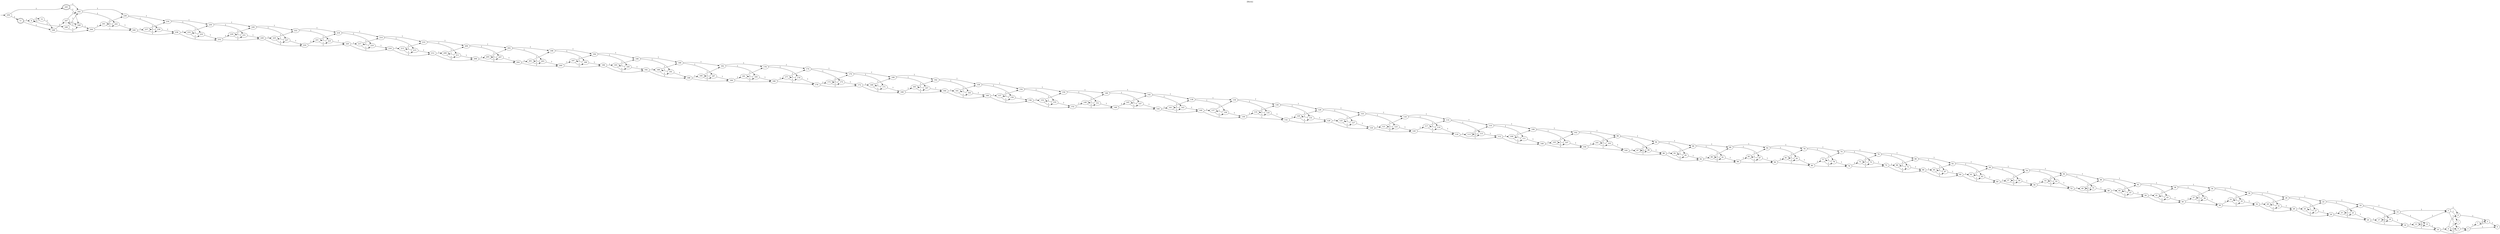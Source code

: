 digraph "" {
  rankdir=LR
  label="[Büchi]"
  labelloc="t"
  node [shape="ellipse",width="0.5",height="0.5"]
  I [label="", style=invis, width=0]
  I -> 250
  0 [label="0"]
  1 [label="1"]
  2 [label="2"]
  2 -> 0 [label="1"]
  2 -> 7 [label="1"]
  3 [label="3"]
  3 -> 0 [label="1"]
  3 -> 7 [label="1"]
  4 [label="4"]
  4 -> 1 [label="1"]
  4 -> 8 [label="1"]
  4 -> 9 [label="1"]
  5 [label="5"]
  5 -> 1 [label="1"]
  5 -> 8 [label="1"]
  5 -> 9 [label="1"]
  6 [label="6"]
  6 -> 12 [label="1"]
  6 -> 246 [label="1"]
  7 [label="7"]
  7 -> 2 [label="1"]
  8 [label="8"]
  8 -> 2 [label="1"]
  9 [label="9"]
  9 -> 3 [label="1"]
  9 -> 4 [label="1"]
  10 [label="10"]
  10 -> 3 [label="1"]
  10 -> 4 [label="1"]
  11 [label="11", peripheries=2]
  11 -> 6 [label="1"]
  11 -> 248 [label="1"]
  12 [label="12"]
  12 -> 6 [label="1"]
  12 -> 248 [label="1"]
  13 [label="13"]
  13 -> 5 [label="1"]
  13 -> 15 [label="1"]
  14 [label="14"]
  14 -> 5 [label="1"]
  14 -> 15 [label="1"]
  15 [label="15"]
  15 -> 10 [label="1"]
  15 -> 13 [label="1"]
  16 [label="16"]
  16 -> 10 [label="1"]
  16 -> 13 [label="1"]
  17 [label="17"]
  17 -> 14 [label="1"]
  17 -> 19 [label="1"]
  18 [label="18"]
  18 -> 14 [label="1"]
  18 -> 19 [label="1"]
  19 [label="19"]
  19 -> 16 [label="1"]
  19 -> 17 [label="1"]
  20 [label="20"]
  20 -> 16 [label="1"]
  20 -> 17 [label="1"]
  21 [label="21"]
  21 -> 18 [label="1"]
  21 -> 23 [label="1"]
  22 [label="22"]
  22 -> 18 [label="1"]
  22 -> 23 [label="1"]
  23 [label="23"]
  23 -> 20 [label="1"]
  23 -> 21 [label="1"]
  24 [label="24"]
  24 -> 20 [label="1"]
  24 -> 21 [label="1"]
  25 [label="25"]
  25 -> 22 [label="1"]
  25 -> 27 [label="1"]
  26 [label="26"]
  26 -> 22 [label="1"]
  26 -> 27 [label="1"]
  27 [label="27"]
  27 -> 24 [label="1"]
  27 -> 25 [label="1"]
  28 [label="28"]
  28 -> 24 [label="1"]
  28 -> 25 [label="1"]
  29 [label="29"]
  29 -> 26 [label="1"]
  29 -> 31 [label="1"]
  30 [label="30"]
  30 -> 26 [label="1"]
  30 -> 31 [label="1"]
  31 [label="31"]
  31 -> 28 [label="1"]
  31 -> 29 [label="1"]
  32 [label="32"]
  32 -> 28 [label="1"]
  32 -> 29 [label="1"]
  33 [label="33"]
  33 -> 30 [label="1"]
  33 -> 35 [label="1"]
  34 [label="34"]
  34 -> 30 [label="1"]
  34 -> 35 [label="1"]
  35 [label="35"]
  35 -> 32 [label="1"]
  35 -> 33 [label="1"]
  36 [label="36"]
  36 -> 32 [label="1"]
  36 -> 33 [label="1"]
  37 [label="37"]
  37 -> 34 [label="1"]
  37 -> 39 [label="1"]
  38 [label="38"]
  38 -> 34 [label="1"]
  38 -> 39 [label="1"]
  39 [label="39"]
  39 -> 36 [label="1"]
  39 -> 37 [label="1"]
  40 [label="40"]
  40 -> 36 [label="1"]
  40 -> 37 [label="1"]
  41 [label="41"]
  41 -> 38 [label="1"]
  41 -> 43 [label="1"]
  42 [label="42"]
  42 -> 38 [label="1"]
  42 -> 43 [label="1"]
  43 [label="43"]
  43 -> 40 [label="1"]
  43 -> 41 [label="1"]
  44 [label="44"]
  44 -> 40 [label="1"]
  44 -> 41 [label="1"]
  45 [label="45"]
  45 -> 42 [label="1"]
  45 -> 47 [label="1"]
  46 [label="46"]
  46 -> 42 [label="1"]
  46 -> 47 [label="1"]
  47 [label="47"]
  47 -> 44 [label="1"]
  47 -> 45 [label="1"]
  48 [label="48"]
  48 -> 44 [label="1"]
  48 -> 45 [label="1"]
  49 [label="49"]
  49 -> 46 [label="1"]
  49 -> 51 [label="1"]
  50 [label="50"]
  50 -> 46 [label="1"]
  50 -> 51 [label="1"]
  51 [label="51"]
  51 -> 48 [label="1"]
  51 -> 49 [label="1"]
  52 [label="52"]
  52 -> 48 [label="1"]
  52 -> 49 [label="1"]
  53 [label="53"]
  53 -> 50 [label="1"]
  53 -> 55 [label="1"]
  54 [label="54"]
  54 -> 50 [label="1"]
  54 -> 55 [label="1"]
  55 [label="55"]
  55 -> 52 [label="1"]
  55 -> 53 [label="1"]
  56 [label="56"]
  56 -> 52 [label="1"]
  56 -> 53 [label="1"]
  57 [label="57"]
  57 -> 54 [label="1"]
  57 -> 59 [label="1"]
  58 [label="58"]
  58 -> 54 [label="1"]
  58 -> 59 [label="1"]
  59 [label="59"]
  59 -> 56 [label="1"]
  59 -> 57 [label="1"]
  60 [label="60"]
  60 -> 56 [label="1"]
  60 -> 57 [label="1"]
  61 [label="61"]
  61 -> 58 [label="1"]
  61 -> 63 [label="1"]
  62 [label="62"]
  62 -> 58 [label="1"]
  62 -> 63 [label="1"]
  63 [label="63"]
  63 -> 60 [label="1"]
  63 -> 61 [label="1"]
  64 [label="64"]
  64 -> 60 [label="1"]
  64 -> 61 [label="1"]
  65 [label="65"]
  65 -> 62 [label="1"]
  65 -> 67 [label="1"]
  66 [label="66"]
  66 -> 62 [label="1"]
  66 -> 67 [label="1"]
  67 [label="67"]
  67 -> 64 [label="1"]
  67 -> 65 [label="1"]
  68 [label="68"]
  68 -> 64 [label="1"]
  68 -> 65 [label="1"]
  69 [label="69"]
  69 -> 66 [label="1"]
  69 -> 71 [label="1"]
  70 [label="70"]
  70 -> 66 [label="1"]
  70 -> 71 [label="1"]
  71 [label="71"]
  71 -> 68 [label="1"]
  71 -> 69 [label="1"]
  72 [label="72"]
  72 -> 68 [label="1"]
  72 -> 69 [label="1"]
  73 [label="73"]
  73 -> 70 [label="1"]
  73 -> 75 [label="1"]
  74 [label="74"]
  74 -> 70 [label="1"]
  74 -> 75 [label="1"]
  75 [label="75"]
  75 -> 72 [label="1"]
  75 -> 73 [label="1"]
  76 [label="76"]
  76 -> 72 [label="1"]
  76 -> 73 [label="1"]
  77 [label="77"]
  77 -> 74 [label="1"]
  77 -> 79 [label="1"]
  78 [label="78"]
  78 -> 74 [label="1"]
  78 -> 79 [label="1"]
  79 [label="79"]
  79 -> 76 [label="1"]
  79 -> 77 [label="1"]
  80 [label="80"]
  80 -> 76 [label="1"]
  80 -> 77 [label="1"]
  81 [label="81"]
  81 -> 78 [label="1"]
  81 -> 83 [label="1"]
  82 [label="82"]
  82 -> 78 [label="1"]
  82 -> 83 [label="1"]
  83 [label="83"]
  83 -> 80 [label="1"]
  83 -> 81 [label="1"]
  84 [label="84"]
  84 -> 80 [label="1"]
  84 -> 81 [label="1"]
  85 [label="85"]
  85 -> 82 [label="1"]
  85 -> 87 [label="1"]
  86 [label="86"]
  86 -> 82 [label="1"]
  86 -> 87 [label="1"]
  87 [label="87"]
  87 -> 84 [label="1"]
  87 -> 85 [label="1"]
  88 [label="88"]
  88 -> 84 [label="1"]
  88 -> 85 [label="1"]
  89 [label="89"]
  89 -> 86 [label="1"]
  89 -> 91 [label="1"]
  90 [label="90"]
  90 -> 86 [label="1"]
  90 -> 91 [label="1"]
  91 [label="91"]
  91 -> 88 [label="1"]
  91 -> 89 [label="1"]
  92 [label="92"]
  92 -> 88 [label="1"]
  92 -> 89 [label="1"]
  93 [label="93"]
  93 -> 90 [label="1"]
  93 -> 95 [label="1"]
  94 [label="94"]
  94 -> 90 [label="1"]
  94 -> 95 [label="1"]
  95 [label="95"]
  95 -> 92 [label="1"]
  95 -> 93 [label="1"]
  96 [label="96"]
  96 -> 92 [label="1"]
  96 -> 93 [label="1"]
  97 [label="97"]
  97 -> 94 [label="1"]
  97 -> 99 [label="1"]
  98 [label="98"]
  98 -> 94 [label="1"]
  98 -> 99 [label="1"]
  99 [label="99"]
  99 -> 96 [label="1"]
  99 -> 97 [label="1"]
  100 [label="100"]
  100 -> 96 [label="1"]
  100 -> 97 [label="1"]
  101 [label="101"]
  101 -> 98 [label="1"]
  101 -> 103 [label="1"]
  102 [label="102"]
  102 -> 98 [label="1"]
  102 -> 103 [label="1"]
  103 [label="103"]
  103 -> 100 [label="1"]
  103 -> 101 [label="1"]
  104 [label="104"]
  104 -> 100 [label="1"]
  104 -> 101 [label="1"]
  105 [label="105"]
  105 -> 102 [label="1"]
  105 -> 107 [label="1"]
  106 [label="106"]
  106 -> 102 [label="1"]
  106 -> 107 [label="1"]
  107 [label="107"]
  107 -> 104 [label="1"]
  107 -> 105 [label="1"]
  108 [label="108"]
  108 -> 104 [label="1"]
  108 -> 105 [label="1"]
  109 [label="109"]
  109 -> 106 [label="1"]
  109 -> 111 [label="1"]
  110 [label="110"]
  110 -> 106 [label="1"]
  110 -> 111 [label="1"]
  111 [label="111"]
  111 -> 108 [label="1"]
  111 -> 109 [label="1"]
  112 [label="112"]
  112 -> 108 [label="1"]
  112 -> 109 [label="1"]
  113 [label="113"]
  113 -> 110 [label="1"]
  113 -> 115 [label="1"]
  114 [label="114"]
  114 -> 110 [label="1"]
  114 -> 115 [label="1"]
  115 [label="115"]
  115 -> 112 [label="1"]
  115 -> 113 [label="1"]
  116 [label="116"]
  116 -> 112 [label="1"]
  116 -> 113 [label="1"]
  117 [label="117"]
  117 -> 114 [label="1"]
  117 -> 119 [label="1"]
  118 [label="118"]
  118 -> 114 [label="1"]
  118 -> 119 [label="1"]
  119 [label="119"]
  119 -> 116 [label="1"]
  119 -> 117 [label="1"]
  120 [label="120"]
  120 -> 116 [label="1"]
  120 -> 117 [label="1"]
  121 [label="121"]
  121 -> 118 [label="1"]
  121 -> 123 [label="1"]
  122 [label="122"]
  122 -> 118 [label="1"]
  122 -> 123 [label="1"]
  123 [label="123"]
  123 -> 120 [label="1"]
  123 -> 121 [label="1"]
  124 [label="124"]
  124 -> 120 [label="1"]
  124 -> 121 [label="1"]
  125 [label="125"]
  125 -> 122 [label="1"]
  125 -> 127 [label="1"]
  126 [label="126"]
  126 -> 122 [label="1"]
  126 -> 127 [label="1"]
  127 [label="127"]
  127 -> 124 [label="1"]
  127 -> 125 [label="1"]
  128 [label="128"]
  128 -> 124 [label="1"]
  128 -> 125 [label="1"]
  129 [label="129"]
  129 -> 126 [label="1"]
  129 -> 131 [label="1"]
  130 [label="130"]
  130 -> 126 [label="1"]
  130 -> 131 [label="1"]
  131 [label="131"]
  131 -> 128 [label="1"]
  131 -> 129 [label="1"]
  132 [label="132"]
  132 -> 128 [label="1"]
  132 -> 129 [label="1"]
  133 [label="133"]
  133 -> 130 [label="1"]
  133 -> 135 [label="1"]
  134 [label="134"]
  134 -> 130 [label="1"]
  134 -> 135 [label="1"]
  135 [label="135"]
  135 -> 132 [label="1"]
  135 -> 133 [label="1"]
  136 [label="136"]
  136 -> 132 [label="1"]
  136 -> 133 [label="1"]
  137 [label="137"]
  137 -> 134 [label="1"]
  137 -> 139 [label="1"]
  138 [label="138"]
  138 -> 134 [label="1"]
  138 -> 139 [label="1"]
  139 [label="139"]
  139 -> 136 [label="1"]
  139 -> 137 [label="1"]
  140 [label="140"]
  140 -> 136 [label="1"]
  140 -> 137 [label="1"]
  141 [label="141"]
  141 -> 138 [label="1"]
  141 -> 143 [label="1"]
  142 [label="142"]
  142 -> 138 [label="1"]
  142 -> 143 [label="1"]
  143 [label="143"]
  143 -> 140 [label="1"]
  143 -> 141 [label="1"]
  144 [label="144"]
  144 -> 140 [label="1"]
  144 -> 141 [label="1"]
  145 [label="145"]
  145 -> 142 [label="1"]
  145 -> 147 [label="1"]
  146 [label="146"]
  146 -> 142 [label="1"]
  146 -> 147 [label="1"]
  147 [label="147"]
  147 -> 144 [label="1"]
  147 -> 145 [label="1"]
  148 [label="148"]
  148 -> 144 [label="1"]
  148 -> 145 [label="1"]
  149 [label="149"]
  149 -> 146 [label="1"]
  149 -> 151 [label="1"]
  150 [label="150"]
  150 -> 146 [label="1"]
  150 -> 151 [label="1"]
  151 [label="151"]
  151 -> 148 [label="1"]
  151 -> 149 [label="1"]
  152 [label="152"]
  152 -> 148 [label="1"]
  152 -> 149 [label="1"]
  153 [label="153"]
  153 -> 150 [label="1"]
  153 -> 155 [label="1"]
  154 [label="154"]
  154 -> 150 [label="1"]
  154 -> 155 [label="1"]
  155 [label="155"]
  155 -> 152 [label="1"]
  155 -> 153 [label="1"]
  156 [label="156"]
  156 -> 152 [label="1"]
  156 -> 153 [label="1"]
  157 [label="157"]
  157 -> 154 [label="1"]
  157 -> 159 [label="1"]
  158 [label="158"]
  158 -> 154 [label="1"]
  158 -> 159 [label="1"]
  159 [label="159"]
  159 -> 156 [label="1"]
  159 -> 157 [label="1"]
  160 [label="160"]
  160 -> 156 [label="1"]
  160 -> 157 [label="1"]
  161 [label="161"]
  161 -> 158 [label="1"]
  161 -> 163 [label="1"]
  162 [label="162"]
  162 -> 158 [label="1"]
  162 -> 163 [label="1"]
  163 [label="163"]
  163 -> 160 [label="1"]
  163 -> 161 [label="1"]
  164 [label="164"]
  164 -> 160 [label="1"]
  164 -> 161 [label="1"]
  165 [label="165"]
  165 -> 162 [label="1"]
  165 -> 167 [label="1"]
  166 [label="166"]
  166 -> 162 [label="1"]
  166 -> 167 [label="1"]
  167 [label="167"]
  167 -> 164 [label="1"]
  167 -> 165 [label="1"]
  168 [label="168"]
  168 -> 164 [label="1"]
  168 -> 165 [label="1"]
  169 [label="169"]
  169 -> 166 [label="1"]
  169 -> 171 [label="1"]
  170 [label="170"]
  170 -> 166 [label="1"]
  170 -> 171 [label="1"]
  171 [label="171"]
  171 -> 168 [label="1"]
  171 -> 169 [label="1"]
  172 [label="172"]
  172 -> 168 [label="1"]
  172 -> 169 [label="1"]
  173 [label="173"]
  173 -> 170 [label="1"]
  173 -> 175 [label="1"]
  174 [label="174"]
  174 -> 170 [label="1"]
  174 -> 175 [label="1"]
  175 [label="175"]
  175 -> 172 [label="1"]
  175 -> 173 [label="1"]
  176 [label="176"]
  176 -> 172 [label="1"]
  176 -> 173 [label="1"]
  177 [label="177"]
  177 -> 174 [label="1"]
  177 -> 179 [label="1"]
  178 [label="178"]
  178 -> 174 [label="1"]
  178 -> 179 [label="1"]
  179 [label="179"]
  179 -> 176 [label="1"]
  179 -> 177 [label="1"]
  180 [label="180"]
  180 -> 176 [label="1"]
  180 -> 177 [label="1"]
  181 [label="181"]
  181 -> 178 [label="1"]
  181 -> 183 [label="1"]
  182 [label="182"]
  182 -> 178 [label="1"]
  182 -> 183 [label="1"]
  183 [label="183"]
  183 -> 180 [label="1"]
  183 -> 181 [label="1"]
  184 [label="184"]
  184 -> 180 [label="1"]
  184 -> 181 [label="1"]
  185 [label="185"]
  185 -> 182 [label="1"]
  185 -> 187 [label="1"]
  186 [label="186"]
  186 -> 182 [label="1"]
  186 -> 187 [label="1"]
  187 [label="187"]
  187 -> 184 [label="1"]
  187 -> 185 [label="1"]
  188 [label="188"]
  188 -> 184 [label="1"]
  188 -> 185 [label="1"]
  189 [label="189"]
  189 -> 186 [label="1"]
  189 -> 191 [label="1"]
  190 [label="190"]
  190 -> 186 [label="1"]
  190 -> 191 [label="1"]
  191 [label="191"]
  191 -> 188 [label="1"]
  191 -> 189 [label="1"]
  192 [label="192"]
  192 -> 188 [label="1"]
  192 -> 189 [label="1"]
  193 [label="193"]
  193 -> 190 [label="1"]
  193 -> 195 [label="1"]
  194 [label="194"]
  194 -> 190 [label="1"]
  194 -> 195 [label="1"]
  195 [label="195"]
  195 -> 192 [label="1"]
  195 -> 193 [label="1"]
  196 [label="196"]
  196 -> 192 [label="1"]
  196 -> 193 [label="1"]
  197 [label="197"]
  197 -> 194 [label="1"]
  197 -> 199 [label="1"]
  198 [label="198"]
  198 -> 194 [label="1"]
  198 -> 199 [label="1"]
  199 [label="199"]
  199 -> 196 [label="1"]
  199 -> 197 [label="1"]
  200 [label="200"]
  200 -> 196 [label="1"]
  200 -> 197 [label="1"]
  201 [label="201"]
  201 -> 198 [label="1"]
  201 -> 203 [label="1"]
  202 [label="202"]
  202 -> 198 [label="1"]
  202 -> 203 [label="1"]
  203 [label="203"]
  203 -> 200 [label="1"]
  203 -> 201 [label="1"]
  204 [label="204"]
  204 -> 200 [label="1"]
  204 -> 201 [label="1"]
  205 [label="205"]
  205 -> 202 [label="1"]
  205 -> 207 [label="1"]
  206 [label="206"]
  206 -> 202 [label="1"]
  206 -> 207 [label="1"]
  207 [label="207"]
  207 -> 204 [label="1"]
  207 -> 205 [label="1"]
  208 [label="208"]
  208 -> 204 [label="1"]
  208 -> 205 [label="1"]
  209 [label="209"]
  209 -> 206 [label="1"]
  209 -> 211 [label="1"]
  210 [label="210"]
  210 -> 206 [label="1"]
  210 -> 211 [label="1"]
  211 [label="211"]
  211 -> 208 [label="1"]
  211 -> 209 [label="1"]
  212 [label="212"]
  212 -> 208 [label="1"]
  212 -> 209 [label="1"]
  213 [label="213"]
  213 -> 210 [label="1"]
  213 -> 215 [label="1"]
  214 [label="214"]
  214 -> 210 [label="1"]
  214 -> 215 [label="1"]
  215 [label="215"]
  215 -> 212 [label="1"]
  215 -> 213 [label="1"]
  216 [label="216"]
  216 -> 212 [label="1"]
  216 -> 213 [label="1"]
  217 [label="217"]
  217 -> 214 [label="1"]
  217 -> 219 [label="1"]
  218 [label="218"]
  218 -> 214 [label="1"]
  218 -> 219 [label="1"]
  219 [label="219"]
  219 -> 216 [label="1"]
  219 -> 217 [label="1"]
  220 [label="220"]
  220 -> 216 [label="1"]
  220 -> 217 [label="1"]
  221 [label="221"]
  221 -> 218 [label="1"]
  221 -> 223 [label="1"]
  222 [label="222"]
  222 -> 218 [label="1"]
  222 -> 223 [label="1"]
  223 [label="223"]
  223 -> 220 [label="1"]
  223 -> 221 [label="1"]
  224 [label="224"]
  224 -> 220 [label="1"]
  224 -> 221 [label="1"]
  225 [label="225"]
  225 -> 222 [label="1"]
  225 -> 227 [label="1"]
  226 [label="226"]
  226 -> 222 [label="1"]
  226 -> 227 [label="1"]
  227 [label="227"]
  227 -> 224 [label="1"]
  227 -> 225 [label="1"]
  228 [label="228"]
  228 -> 224 [label="1"]
  228 -> 225 [label="1"]
  229 [label="229"]
  229 -> 226 [label="1"]
  229 -> 231 [label="1"]
  230 [label="230"]
  230 -> 226 [label="1"]
  230 -> 231 [label="1"]
  231 [label="231"]
  231 -> 228 [label="1"]
  231 -> 229 [label="1"]
  232 [label="232"]
  232 -> 228 [label="1"]
  232 -> 229 [label="1"]
  233 [label="233"]
  233 -> 230 [label="1"]
  233 -> 235 [label="1"]
  234 [label="234"]
  234 -> 230 [label="1"]
  234 -> 235 [label="1"]
  235 [label="235"]
  235 -> 232 [label="1"]
  235 -> 233 [label="1"]
  236 [label="236"]
  236 -> 232 [label="1"]
  236 -> 233 [label="1"]
  237 [label="237"]
  237 -> 234 [label="1"]
  237 -> 239 [label="1"]
  238 [label="238"]
  238 -> 234 [label="1"]
  238 -> 239 [label="1"]
  239 [label="239"]
  239 -> 236 [label="1"]
  239 -> 237 [label="1"]
  240 [label="240"]
  240 -> 236 [label="1"]
  240 -> 237 [label="1"]
  241 [label="241"]
  241 -> 238 [label="1"]
  241 -> 243 [label="1"]
  242 [label="242"]
  242 -> 238 [label="1"]
  242 -> 243 [label="1"]
  243 [label="243"]
  243 -> 240 [label="1"]
  243 -> 241 [label="1"]
  244 [label="244"]
  244 -> 240 [label="1"]
  244 -> 241 [label="1"]
  245 [label="245", peripheries=2]
  245 -> 242 [label="1"]
  245 -> 249 [label="1"]
  246 [label="246"]
  246 -> 242 [label="1"]
  246 -> 249 [label="1"]
  247 [label="247"]
  247 -> 242 [label="1"]
  247 -> 249 [label="1"]
  248 [label="248"]
  248 -> 244 [label="1"]
  248 -> 247 [label="1"]
  249 [label="249"]
  249 -> 244 [label="1"]
  249 -> 247 [label="1"]
  250 [label="250"]
  250 -> 245 [label="1"]
  250 -> 11 [label="1"]
}